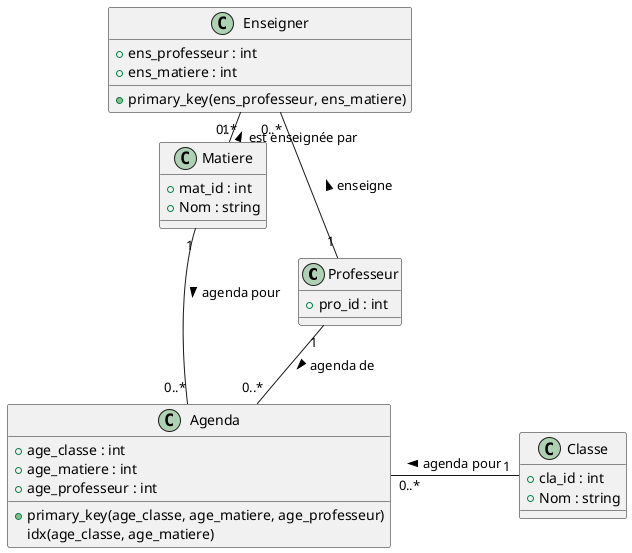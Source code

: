 @startuml

' Définir les entités

class Professeur {
  +pro_id : int
}

class Matiere {
  +mat_id : int
  +Nom : string
}

class Classe {
  +cla_id : int
  +Nom : string
}

class Enseigner {
  +ens_professeur : int
  +ens_matiere : int
  +primary_key(ens_professeur, ens_matiere)
}

class Agenda {
  +age_classe : int
  +age_matiere : int
  +age_professeur : int
  +primary_key(age_classe, age_matiere, age_professeur)
}

' Définir les relations

Professeur "1" -up- "0..*" Enseigner : enseigne >
Matiere "1" -left- "0..*" Enseigner : est enseignée par >
Classe "1" -left- "0..*" Agenda : agenda pour >
Matiere "1" -- "0..*" Agenda : agenda pour >
Professeur "1" -- "0..*" Agenda : agenda de >

' Ajouter les index (non nécessaire pour les relations, mais pour indiquer l'index dans Agenda)
Agenda : idx(age_classe, age_matiere)

@enduml